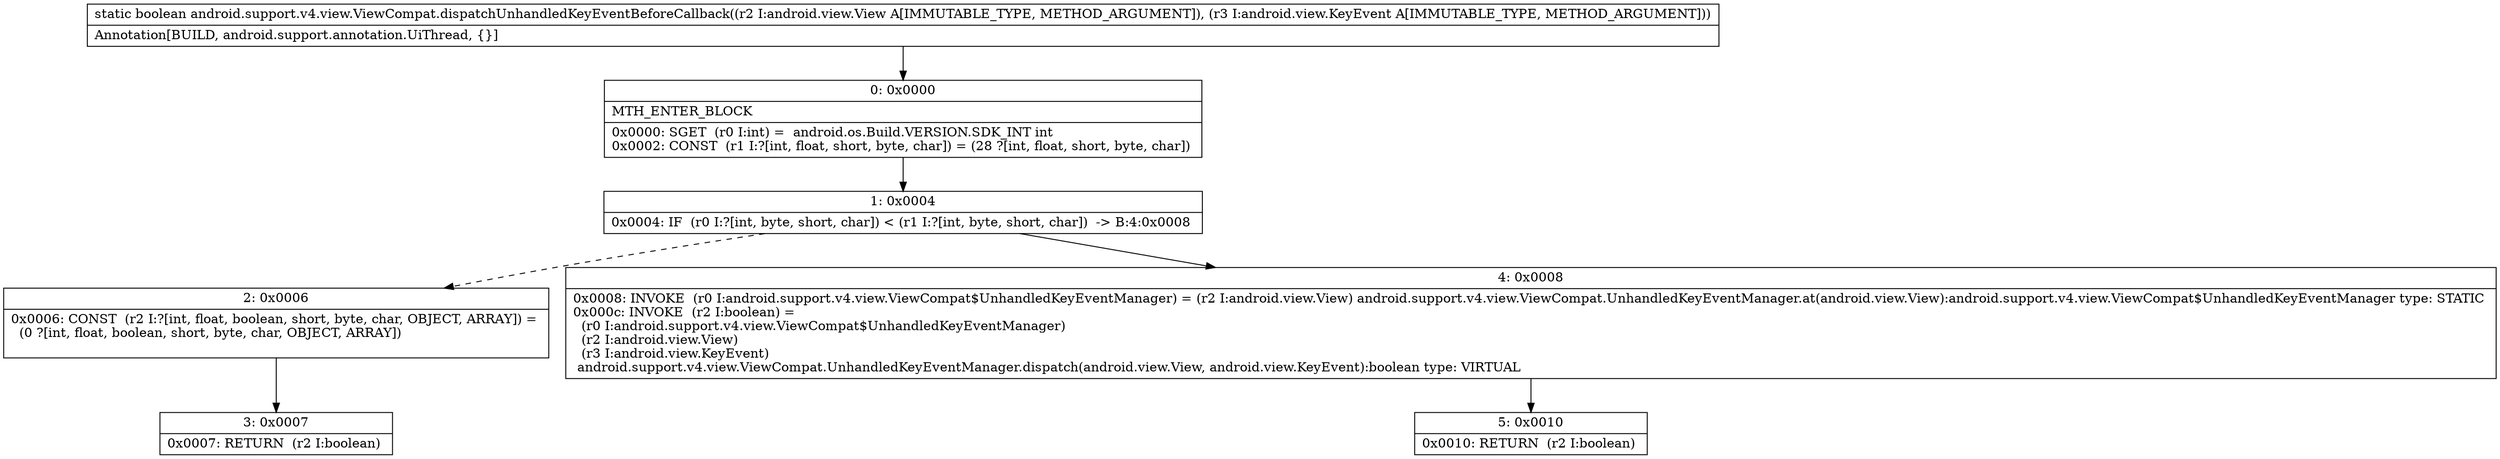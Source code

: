 digraph "CFG forandroid.support.v4.view.ViewCompat.dispatchUnhandledKeyEventBeforeCallback(Landroid\/view\/View;Landroid\/view\/KeyEvent;)Z" {
Node_0 [shape=record,label="{0\:\ 0x0000|MTH_ENTER_BLOCK\l|0x0000: SGET  (r0 I:int) =  android.os.Build.VERSION.SDK_INT int \l0x0002: CONST  (r1 I:?[int, float, short, byte, char]) = (28 ?[int, float, short, byte, char]) \l}"];
Node_1 [shape=record,label="{1\:\ 0x0004|0x0004: IF  (r0 I:?[int, byte, short, char]) \< (r1 I:?[int, byte, short, char])  \-\> B:4:0x0008 \l}"];
Node_2 [shape=record,label="{2\:\ 0x0006|0x0006: CONST  (r2 I:?[int, float, boolean, short, byte, char, OBJECT, ARRAY]) = \l  (0 ?[int, float, boolean, short, byte, char, OBJECT, ARRAY])\l \l}"];
Node_3 [shape=record,label="{3\:\ 0x0007|0x0007: RETURN  (r2 I:boolean) \l}"];
Node_4 [shape=record,label="{4\:\ 0x0008|0x0008: INVOKE  (r0 I:android.support.v4.view.ViewCompat$UnhandledKeyEventManager) = (r2 I:android.view.View) android.support.v4.view.ViewCompat.UnhandledKeyEventManager.at(android.view.View):android.support.v4.view.ViewCompat$UnhandledKeyEventManager type: STATIC \l0x000c: INVOKE  (r2 I:boolean) = \l  (r0 I:android.support.v4.view.ViewCompat$UnhandledKeyEventManager)\l  (r2 I:android.view.View)\l  (r3 I:android.view.KeyEvent)\l android.support.v4.view.ViewCompat.UnhandledKeyEventManager.dispatch(android.view.View, android.view.KeyEvent):boolean type: VIRTUAL \l}"];
Node_5 [shape=record,label="{5\:\ 0x0010|0x0010: RETURN  (r2 I:boolean) \l}"];
MethodNode[shape=record,label="{static boolean android.support.v4.view.ViewCompat.dispatchUnhandledKeyEventBeforeCallback((r2 I:android.view.View A[IMMUTABLE_TYPE, METHOD_ARGUMENT]), (r3 I:android.view.KeyEvent A[IMMUTABLE_TYPE, METHOD_ARGUMENT]))  | Annotation[BUILD, android.support.annotation.UiThread, \{\}]\l}"];
MethodNode -> Node_0;
Node_0 -> Node_1;
Node_1 -> Node_2[style=dashed];
Node_1 -> Node_4;
Node_2 -> Node_3;
Node_4 -> Node_5;
}

